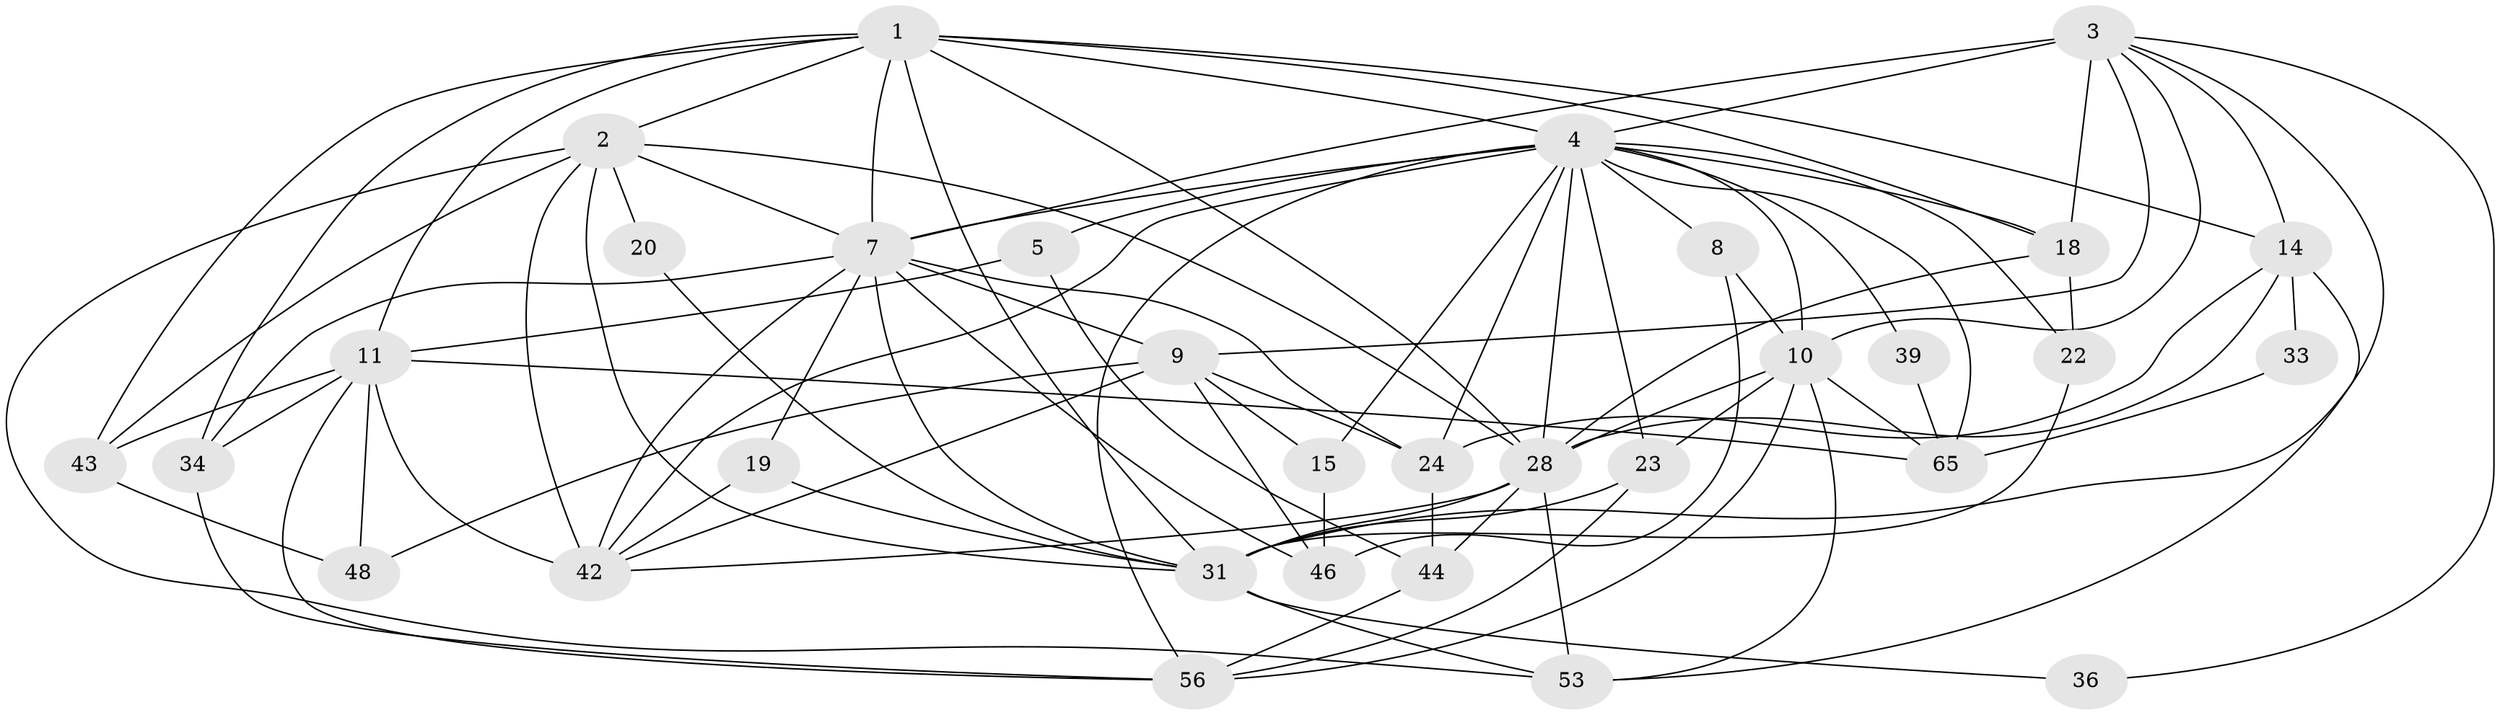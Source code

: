// original degree distribution, {3: 0.2875, 2: 0.1625, 6: 0.0875, 5: 0.1625, 4: 0.225, 7: 0.0375, 8: 0.025, 9: 0.0125}
// Generated by graph-tools (version 1.1) at 2025/18/03/04/25 18:18:59]
// undirected, 32 vertices, 91 edges
graph export_dot {
graph [start="1"]
  node [color=gray90,style=filled];
  1 [super="+16"];
  2 [super="+17+76"];
  3 [super="+75+55+64"];
  4 [super="+40+71+6+62+38"];
  5;
  7 [super="+47+12"];
  8 [super="+26"];
  9 [super="+29+57"];
  10 [super="+27+61+13+60"];
  11 [super="+51"];
  14 [super="+49+70"];
  15 [super="+25"];
  18 [super="+78"];
  19;
  20;
  22;
  23 [super="+45"];
  24;
  28 [super="+30+37"];
  31 [super="+77+73"];
  33 [super="+35"];
  34;
  36;
  39;
  42 [super="+52+68"];
  43 [super="+59"];
  44 [super="+54"];
  46 [super="+66"];
  48;
  53 [super="+72+67"];
  56;
  65;
  1 -- 7;
  1 -- 31;
  1 -- 2;
  1 -- 34;
  1 -- 4;
  1 -- 43;
  1 -- 18;
  1 -- 14;
  1 -- 11;
  1 -- 28;
  2 -- 20;
  2 -- 42;
  2 -- 31;
  2 -- 53;
  2 -- 43;
  2 -- 7;
  2 -- 28;
  3 -- 18 [weight=3];
  3 -- 9 [weight=2];
  3 -- 7 [weight=2];
  3 -- 10;
  3 -- 36;
  3 -- 14;
  3 -- 4;
  3 -- 31;
  4 -- 65 [weight=2];
  4 -- 23;
  4 -- 39;
  4 -- 15 [weight=2];
  4 -- 18;
  4 -- 5;
  4 -- 56;
  4 -- 28;
  4 -- 10;
  4 -- 7;
  4 -- 8;
  4 -- 24;
  4 -- 22;
  4 -- 42;
  5 -- 44;
  5 -- 11;
  7 -- 24;
  7 -- 34;
  7 -- 9 [weight=2];
  7 -- 19;
  7 -- 31;
  7 -- 46;
  7 -- 42;
  8 -- 10 [weight=2];
  8 -- 46;
  9 -- 48;
  9 -- 42;
  9 -- 24;
  9 -- 15;
  9 -- 46;
  10 -- 65;
  10 -- 28;
  10 -- 23;
  10 -- 53;
  10 -- 56;
  11 -- 56;
  11 -- 43 [weight=2];
  11 -- 65;
  11 -- 48;
  11 -- 34;
  11 -- 42 [weight=2];
  14 -- 28 [weight=2];
  14 -- 53;
  14 -- 33 [weight=3];
  14 -- 24;
  15 -- 46;
  18 -- 22;
  18 -- 28;
  19 -- 31;
  19 -- 42;
  20 -- 31;
  22 -- 31;
  23 -- 56;
  23 -- 31;
  24 -- 44;
  28 -- 44 [weight=2];
  28 -- 53;
  28 -- 42;
  28 -- 31;
  31 -- 53;
  31 -- 36;
  33 -- 65;
  34 -- 56;
  39 -- 65;
  43 -- 48;
  44 -- 56;
}
